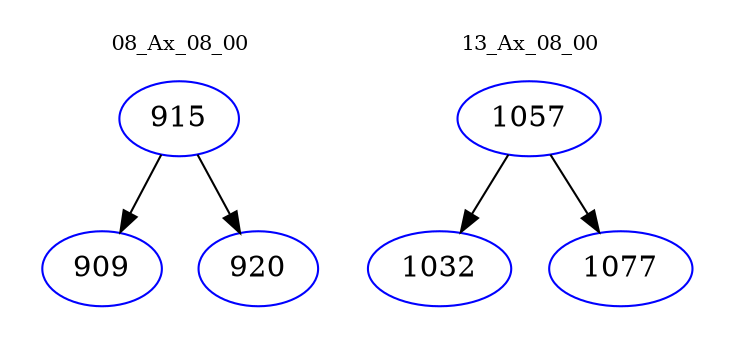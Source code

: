 digraph{
subgraph cluster_0 {
color = white
label = "08_Ax_08_00";
fontsize=10;
T0_915 [label="915", color="blue"]
T0_915 -> T0_909 [color="black"]
T0_909 [label="909", color="blue"]
T0_915 -> T0_920 [color="black"]
T0_920 [label="920", color="blue"]
}
subgraph cluster_1 {
color = white
label = "13_Ax_08_00";
fontsize=10;
T1_1057 [label="1057", color="blue"]
T1_1057 -> T1_1032 [color="black"]
T1_1032 [label="1032", color="blue"]
T1_1057 -> T1_1077 [color="black"]
T1_1077 [label="1077", color="blue"]
}
}
